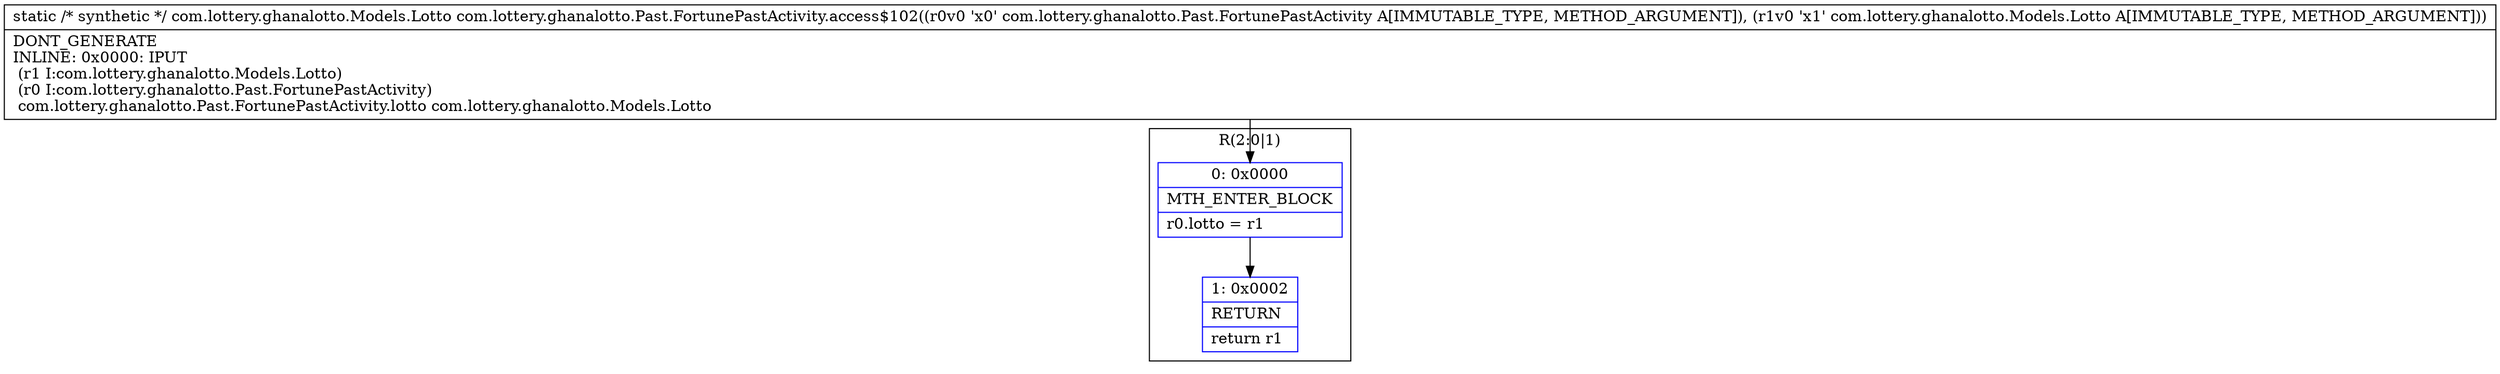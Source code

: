 digraph "CFG forcom.lottery.ghanalotto.Past.FortunePastActivity.access$102(Lcom\/lottery\/ghanalotto\/Past\/FortunePastActivity;Lcom\/lottery\/ghanalotto\/Models\/Lotto;)Lcom\/lottery\/ghanalotto\/Models\/Lotto;" {
subgraph cluster_Region_1192351865 {
label = "R(2:0|1)";
node [shape=record,color=blue];
Node_0 [shape=record,label="{0\:\ 0x0000|MTH_ENTER_BLOCK\l|r0.lotto = r1\l}"];
Node_1 [shape=record,label="{1\:\ 0x0002|RETURN\l|return r1\l}"];
}
MethodNode[shape=record,label="{static \/* synthetic *\/ com.lottery.ghanalotto.Models.Lotto com.lottery.ghanalotto.Past.FortunePastActivity.access$102((r0v0 'x0' com.lottery.ghanalotto.Past.FortunePastActivity A[IMMUTABLE_TYPE, METHOD_ARGUMENT]), (r1v0 'x1' com.lottery.ghanalotto.Models.Lotto A[IMMUTABLE_TYPE, METHOD_ARGUMENT]))  | DONT_GENERATE\lINLINE: 0x0000: IPUT  \l  (r1 I:com.lottery.ghanalotto.Models.Lotto)\l  (r0 I:com.lottery.ghanalotto.Past.FortunePastActivity)\l com.lottery.ghanalotto.Past.FortunePastActivity.lotto com.lottery.ghanalotto.Models.Lotto\l}"];
MethodNode -> Node_0;
Node_0 -> Node_1;
}

